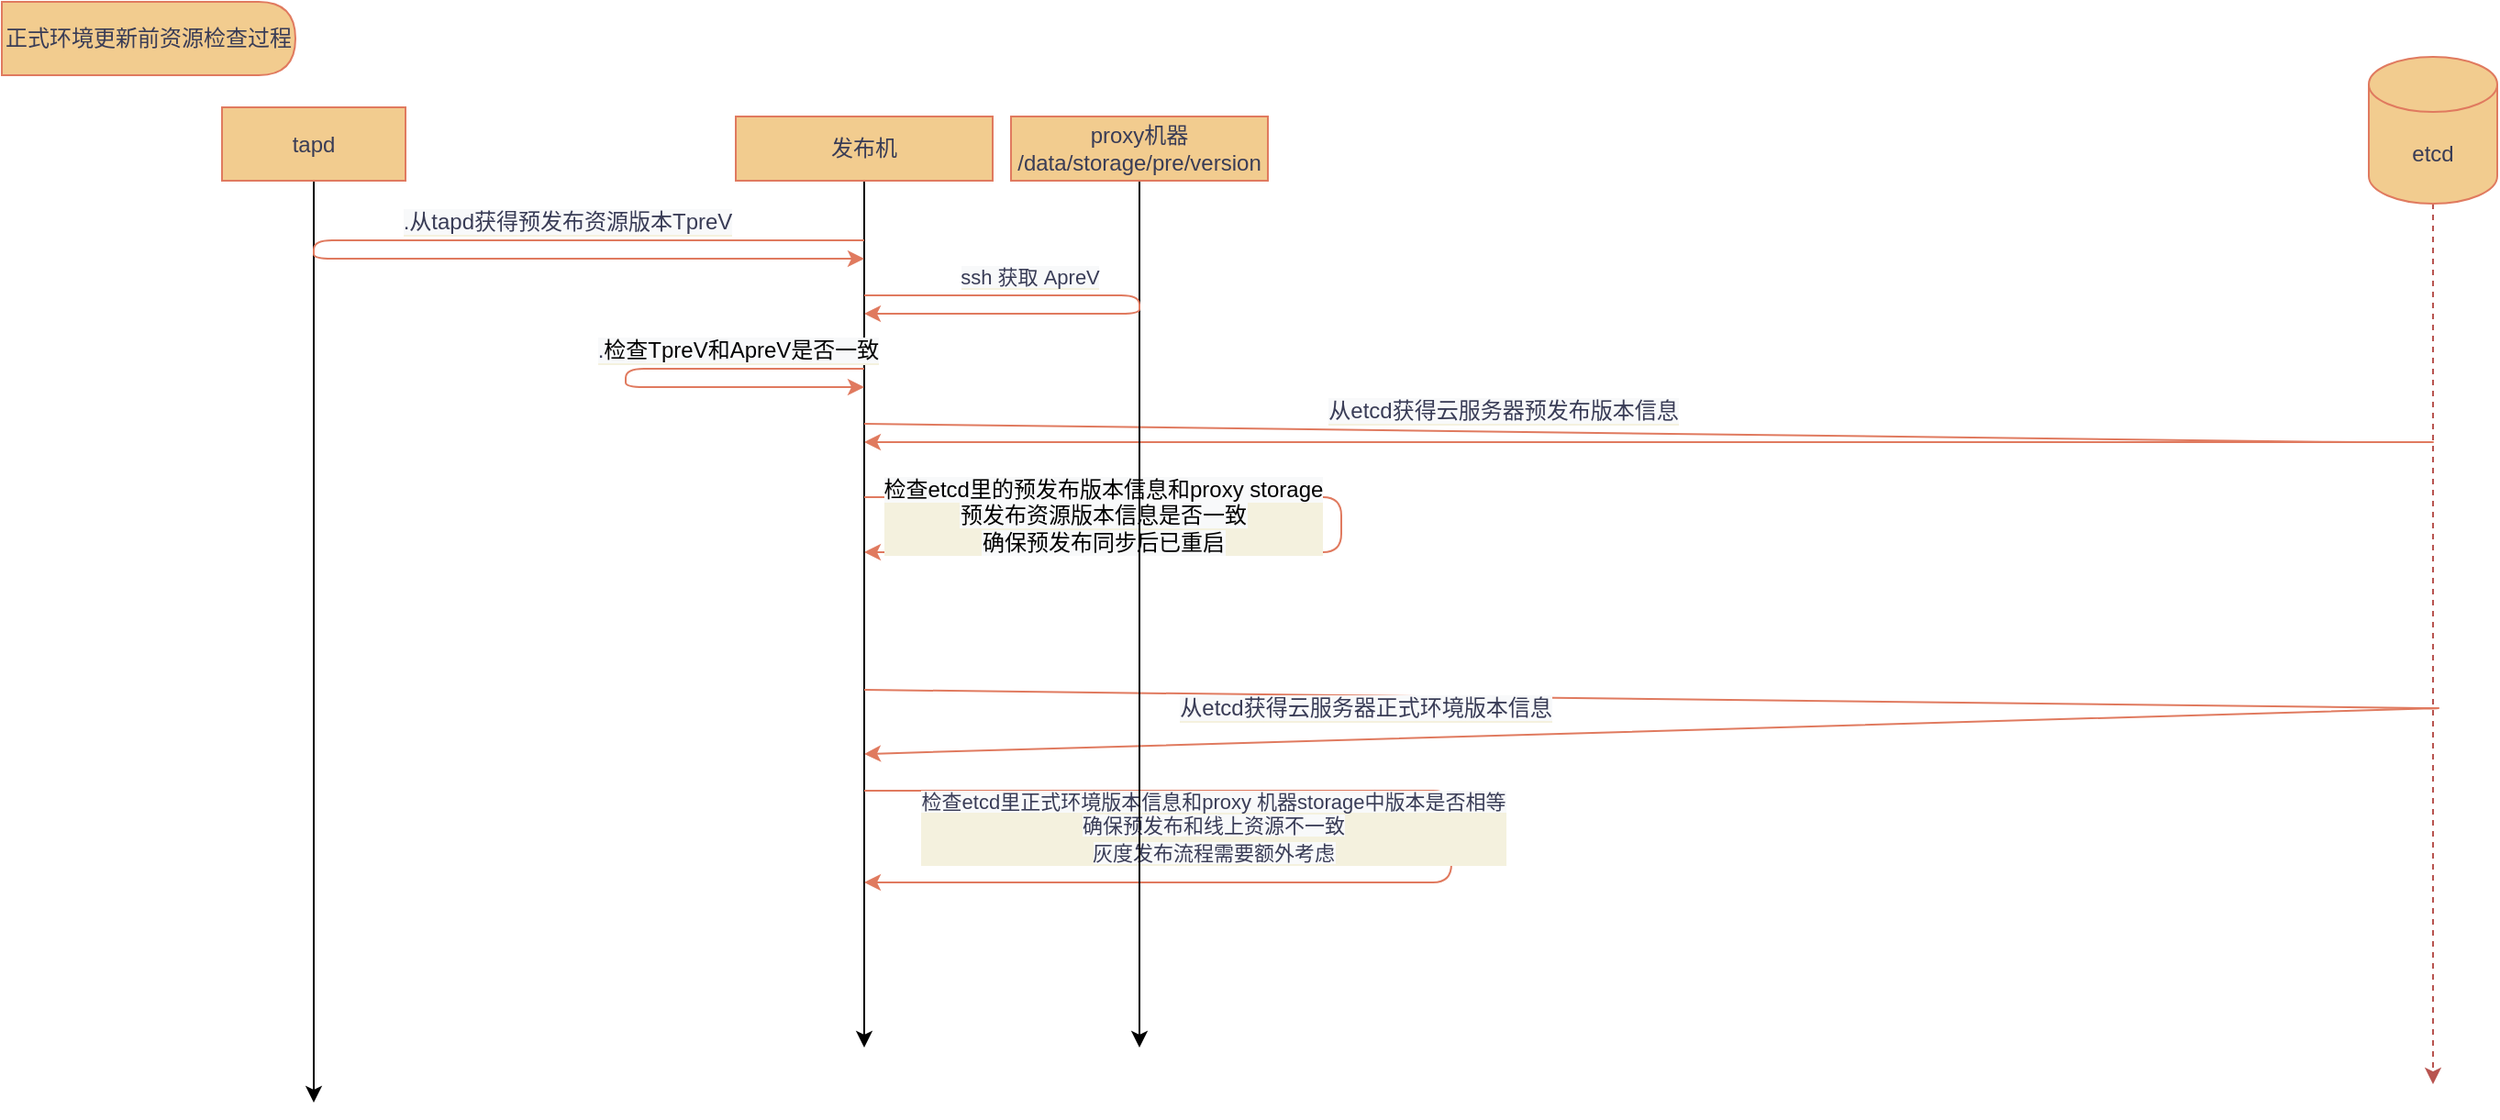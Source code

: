 <mxfile version="13.8.1" type="github">
  <diagram name="Page-1" id="13e1069c-82ec-6db2-03f1-153e76fe0fe0">
    <mxGraphModel dx="1422" dy="762" grid="1" gridSize="10" guides="1" tooltips="1" connect="1" arrows="1" fold="1" page="1" pageScale="1" pageWidth="1100" pageHeight="850" background="#ffffff" math="0" shadow="0">
      <root>
        <mxCell id="0" />
        <mxCell id="1" parent="0" />
        <mxCell id="xcOxGzWUe26joJ2caHbM-23" value="正式环境更新前资源检查过程" style="shape=delay;whiteSpace=wrap;html=1;rounded=0;sketch=0;strokeColor=#E07A5F;fillColor=#F2CC8F;fontColor=#393C56;" vertex="1" parent="1">
          <mxGeometry x="200" y="40" width="160" height="40" as="geometry" />
        </mxCell>
        <mxCell id="xcOxGzWUe26joJ2caHbM-73" style="edgeStyle=orthogonalEdgeStyle;rounded=0;orthogonalLoop=1;jettySize=auto;html=1;" edge="1" parent="1" source="xcOxGzWUe26joJ2caHbM-25">
          <mxGeometry relative="1" as="geometry">
            <mxPoint x="370" y="640" as="targetPoint" />
            <Array as="points">
              <mxPoint x="370" y="350" />
              <mxPoint x="370" y="350" />
            </Array>
          </mxGeometry>
        </mxCell>
        <mxCell id="xcOxGzWUe26joJ2caHbM-25" value="tapd" style="rounded=0;whiteSpace=wrap;html=1;sketch=0;strokeColor=#E07A5F;fillColor=#F2CC8F;fontColor=#393C56;" vertex="1" parent="1">
          <mxGeometry x="320" y="97.5" width="100" height="40" as="geometry" />
        </mxCell>
        <mxCell id="xcOxGzWUe26joJ2caHbM-72" style="edgeStyle=orthogonalEdgeStyle;rounded=0;orthogonalLoop=1;jettySize=auto;html=1;" edge="1" parent="1" source="xcOxGzWUe26joJ2caHbM-27">
          <mxGeometry relative="1" as="geometry">
            <mxPoint x="670" y="610" as="targetPoint" />
          </mxGeometry>
        </mxCell>
        <mxCell id="xcOxGzWUe26joJ2caHbM-27" value="发布机" style="rounded=0;whiteSpace=wrap;html=1;sketch=0;strokeColor=#E07A5F;fillColor=#F2CC8F;fontColor=#393C56;" vertex="1" parent="1">
          <mxGeometry x="600" y="102.5" width="140" height="35" as="geometry" />
        </mxCell>
        <mxCell id="xcOxGzWUe26joJ2caHbM-29" style="edgeStyle=orthogonalEdgeStyle;curved=0;rounded=1;sketch=0;orthogonalLoop=1;jettySize=auto;html=1;strokeColor=#E07A5F;fillColor=#F2CC8F;fontColor=#393C56;labelBackgroundColor=#F4F1DE;" edge="1" parent="1">
          <mxGeometry relative="1" as="geometry">
            <mxPoint x="670" y="310" as="sourcePoint" />
            <Array as="points">
              <mxPoint x="930" y="310" />
              <mxPoint x="930" y="340" />
            </Array>
            <mxPoint x="670" y="340" as="targetPoint" />
          </mxGeometry>
        </mxCell>
        <mxCell id="xcOxGzWUe26joJ2caHbM-30" value="&lt;span style=&quot;color: rgb(0 , 0 , 0) ; font-size: 12px ; background-color: rgb(248 , 249 , 250)&quot;&gt;检查etcd里的预发布版本信息和proxy&amp;nbsp;&lt;/span&gt;&lt;span style=&quot;color: rgb(0 , 0 , 0) ; font-size: 12px ; background-color: rgb(248 , 249 , 250)&quot;&gt;storage&lt;br&gt;预发布资源版本信息是否一致&lt;br&gt;确保预发布同步后已重启&lt;br&gt;&lt;/span&gt;" style="edgeLabel;html=1;align=center;verticalAlign=middle;resizable=0;points=[];fontColor=#393C56;labelBackgroundColor=#F4F1DE;" vertex="1" connectable="0" parent="xcOxGzWUe26joJ2caHbM-29">
          <mxGeometry x="0.143" y="-4" relative="1" as="geometry">
            <mxPoint x="-106" y="-16" as="offset" />
          </mxGeometry>
        </mxCell>
        <mxCell id="xcOxGzWUe26joJ2caHbM-31" value="" style="endArrow=classic;html=1;strokeColor=#E07A5F;fillColor=#F2CC8F;fontColor=#393C56;labelBackgroundColor=#F4F1DE;" edge="1" parent="1">
          <mxGeometry width="50" height="50" relative="1" as="geometry">
            <mxPoint x="670" y="270" as="sourcePoint" />
            <mxPoint x="670" y="280" as="targetPoint" />
            <Array as="points">
              <mxPoint x="1475" y="280" />
              <mxPoint x="1530" y="280" />
            </Array>
          </mxGeometry>
        </mxCell>
        <mxCell id="xcOxGzWUe26joJ2caHbM-32" value="&lt;span style=&quot;font-size: 12px ; background-color: rgb(248 , 249 , 250)&quot;&gt;从etcd获得云服务器预发布版本信息&lt;/span&gt;" style="edgeLabel;html=1;align=center;verticalAlign=middle;resizable=0;points=[];fontColor=#393C56;labelBackgroundColor=#F4F1DE;" vertex="1" connectable="0" parent="xcOxGzWUe26joJ2caHbM-31">
          <mxGeometry x="-0.491" y="-1" relative="1" as="geometry">
            <mxPoint x="-89.97" y="-13.63" as="offset" />
          </mxGeometry>
        </mxCell>
        <mxCell id="xcOxGzWUe26joJ2caHbM-33" style="edgeStyle=orthogonalEdgeStyle;curved=0;rounded=1;sketch=0;orthogonalLoop=1;jettySize=auto;html=1;strokeColor=#E07A5F;fillColor=#F2CC8F;fontColor=#393C56;labelBackgroundColor=#F4F1DE;" edge="1" parent="1">
          <mxGeometry relative="1" as="geometry">
            <mxPoint x="670" y="170" as="sourcePoint" />
            <Array as="points">
              <mxPoint x="370" y="170" />
              <mxPoint x="370" y="180" />
            </Array>
            <mxPoint x="670" y="180" as="targetPoint" />
          </mxGeometry>
        </mxCell>
        <mxCell id="xcOxGzWUe26joJ2caHbM-34" value="&lt;span style=&quot;font-family: &amp;#34;helvetica&amp;#34; ; font-size: 12px ; background-color: rgb(248 , 249 , 250)&quot;&gt;.从tapd获得预发布资源版本TpreV&lt;/span&gt;" style="edgeLabel;html=1;align=center;verticalAlign=middle;resizable=0;points=[];fontColor=#393C56;labelBackgroundColor=#F4F1DE;" vertex="1" connectable="0" parent="xcOxGzWUe26joJ2caHbM-33">
          <mxGeometry x="0.143" y="-4" relative="1" as="geometry">
            <mxPoint x="99" y="-24" as="offset" />
          </mxGeometry>
        </mxCell>
        <mxCell id="xcOxGzWUe26joJ2caHbM-35" value="" style="endArrow=classic;html=1;strokeColor=#E07A5F;fillColor=#F2CC8F;fontColor=#393C56;labelBackgroundColor=#F4F1DE;" edge="1" parent="1">
          <mxGeometry width="50" height="50" relative="1" as="geometry">
            <mxPoint x="670" y="415" as="sourcePoint" />
            <mxPoint x="670" y="450" as="targetPoint" />
            <Array as="points">
              <mxPoint x="1520" y="425" />
              <mxPoint x="1530" y="425" />
            </Array>
          </mxGeometry>
        </mxCell>
        <mxCell id="xcOxGzWUe26joJ2caHbM-36" value="&lt;span style=&quot;font-size: 12px ; background-color: rgb(248 , 249 , 250)&quot;&gt;从etcd获得云服务器正式环境版本信息&lt;/span&gt;" style="edgeLabel;html=1;align=center;verticalAlign=middle;resizable=0;points=[];fontColor=#393C56;labelBackgroundColor=#F4F1DE;" vertex="1" connectable="0" parent="xcOxGzWUe26joJ2caHbM-35">
          <mxGeometry x="-0.491" y="-1" relative="1" as="geometry">
            <mxPoint x="-164.93" y="3.81" as="offset" />
          </mxGeometry>
        </mxCell>
        <mxCell id="xcOxGzWUe26joJ2caHbM-37" style="edgeStyle=orthogonalEdgeStyle;curved=0;rounded=1;sketch=0;orthogonalLoop=1;jettySize=auto;html=1;strokeColor=#E07A5F;fillColor=#F2CC8F;fontColor=#393C56;labelBackgroundColor=#F4F1DE;" edge="1" parent="1">
          <mxGeometry relative="1" as="geometry">
            <mxPoint x="670" y="470" as="sourcePoint" />
            <Array as="points">
              <mxPoint x="990" y="470" />
              <mxPoint x="990" y="520" />
            </Array>
            <mxPoint x="670" y="520" as="targetPoint" />
          </mxGeometry>
        </mxCell>
        <mxCell id="xcOxGzWUe26joJ2caHbM-38" value="&lt;span style=&quot;background-color: rgb(248 , 249 , 250)&quot;&gt;检查etcd里正式环境版本信息和proxy 机器storage中版本是否相等&lt;/span&gt;&lt;br&gt;&lt;span style=&quot;background-color: rgb(248 , 249 , 250)&quot;&gt;确保预发布和线上资源不一致&lt;/span&gt;&lt;br&gt;&lt;span style=&quot;background-color: rgb(248 , 249 , 250)&quot;&gt;灰度发布流程需要额外考虑&lt;/span&gt;&lt;span style=&quot;color: rgb(0 , 0 , 0) ; font-size: 12px ; background-color: rgb(248 , 249 , 250)&quot;&gt;&lt;br&gt;&lt;/span&gt;" style="edgeLabel;html=1;align=center;verticalAlign=middle;resizable=0;points=[];fontColor=#393C56;labelBackgroundColor=#F4F1DE;" vertex="1" connectable="0" parent="xcOxGzWUe26joJ2caHbM-37">
          <mxGeometry x="0.143" y="-4" relative="1" as="geometry">
            <mxPoint x="-106" y="-26" as="offset" />
          </mxGeometry>
        </mxCell>
        <mxCell id="xcOxGzWUe26joJ2caHbM-71" style="edgeStyle=orthogonalEdgeStyle;rounded=0;orthogonalLoop=1;jettySize=auto;html=1;dashed=1;fillColor=#f8cecc;strokeColor=#b85450;" edge="1" parent="1" source="xcOxGzWUe26joJ2caHbM-40">
          <mxGeometry relative="1" as="geometry">
            <mxPoint x="1525" y="630" as="targetPoint" />
          </mxGeometry>
        </mxCell>
        <mxCell id="xcOxGzWUe26joJ2caHbM-40" value="etcd" style="shape=cylinder3;whiteSpace=wrap;html=1;boundedLbl=1;backgroundOutline=1;size=15;rounded=0;sketch=0;strokeColor=#E07A5F;fillColor=#F2CC8F;fontColor=#393C56;" vertex="1" parent="1">
          <mxGeometry x="1490" y="70" width="70" height="80" as="geometry" />
        </mxCell>
        <mxCell id="xcOxGzWUe26joJ2caHbM-44" style="edgeStyle=orthogonalEdgeStyle;rounded=0;orthogonalLoop=1;jettySize=auto;html=1;exitX=0.5;exitY=1;exitDx=0;exitDy=0;dashed=1;labelBackgroundColor=#F4F1DE;strokeColor=#E07A5F;fontColor=#393C56;" edge="1" parent="1" source="xcOxGzWUe26joJ2caHbM-25" target="xcOxGzWUe26joJ2caHbM-25">
          <mxGeometry relative="1" as="geometry" />
        </mxCell>
        <mxCell id="xcOxGzWUe26joJ2caHbM-62" style="edgeStyle=orthogonalEdgeStyle;curved=0;rounded=1;sketch=0;orthogonalLoop=1;jettySize=auto;html=1;strokeColor=#E07A5F;fillColor=#F2CC8F;fontColor=#393C56;labelBackgroundColor=#F4F1DE;" edge="1" parent="1">
          <mxGeometry relative="1" as="geometry">
            <mxPoint x="670" y="240" as="sourcePoint" />
            <Array as="points">
              <mxPoint x="540" y="240" />
              <mxPoint x="540" y="250" />
            </Array>
            <mxPoint x="670" y="250" as="targetPoint" />
          </mxGeometry>
        </mxCell>
        <mxCell id="xcOxGzWUe26joJ2caHbM-63" value="&lt;span style=&quot;font-family: &amp;#34;helvetica&amp;#34; ; font-size: 12px ; background-color: rgb(248 , 249 , 250)&quot;&gt;.&lt;/span&gt;&lt;span style=&quot;color: rgb(0 , 0 , 0) ; font-size: 12px ; background-color: rgb(248 , 249 , 250)&quot;&gt;检查TpreV和ApreV是否一致&lt;/span&gt;" style="edgeLabel;html=1;align=center;verticalAlign=middle;resizable=0;points=[];fontColor=#393C56;labelBackgroundColor=#F4F1DE;" vertex="1" connectable="0" parent="xcOxGzWUe26joJ2caHbM-62">
          <mxGeometry x="0.143" y="-4" relative="1" as="geometry">
            <mxPoint x="46" y="-24" as="offset" />
          </mxGeometry>
        </mxCell>
        <mxCell id="xcOxGzWUe26joJ2caHbM-66" style="edgeStyle=orthogonalEdgeStyle;rounded=0;orthogonalLoop=1;jettySize=auto;html=1;" edge="1" parent="1" source="xcOxGzWUe26joJ2caHbM-64">
          <mxGeometry relative="1" as="geometry">
            <mxPoint x="820" y="610" as="targetPoint" />
          </mxGeometry>
        </mxCell>
        <mxCell id="xcOxGzWUe26joJ2caHbM-64" value="&lt;span&gt;proxy机器&lt;/span&gt;&lt;br style=&quot;padding: 0px ; margin: 0px&quot;&gt;&lt;span&gt;/data/storage/pre/version&lt;/span&gt;" style="rounded=0;whiteSpace=wrap;html=1;sketch=0;strokeColor=#E07A5F;fillColor=#F2CC8F;fontColor=#393C56;" vertex="1" parent="1">
          <mxGeometry x="750" y="102.5" width="140" height="35" as="geometry" />
        </mxCell>
        <mxCell id="xcOxGzWUe26joJ2caHbM-77" style="edgeStyle=orthogonalEdgeStyle;curved=0;rounded=1;sketch=0;orthogonalLoop=1;jettySize=auto;html=1;strokeColor=#E07A5F;fillColor=#F2CC8F;fontColor=#393C56;labelBackgroundColor=#F4F1DE;" edge="1" parent="1">
          <mxGeometry relative="1" as="geometry">
            <mxPoint x="670" y="200" as="sourcePoint" />
            <Array as="points">
              <mxPoint x="820" y="200" />
              <mxPoint x="820" y="210" />
            </Array>
            <mxPoint x="670" y="210" as="targetPoint" />
          </mxGeometry>
        </mxCell>
        <mxCell id="xcOxGzWUe26joJ2caHbM-78" value="&lt;font face=&quot;helvetica&quot;&gt;&lt;span style=&quot;background-color: rgb(248 , 249 , 250)&quot;&gt;ssh 获取 ApreV&lt;/span&gt;&lt;/font&gt;" style="edgeLabel;html=1;align=center;verticalAlign=middle;resizable=0;points=[];fontColor=#393C56;labelBackgroundColor=#F4F1DE;" vertex="1" connectable="0" parent="xcOxGzWUe26joJ2caHbM-77">
          <mxGeometry x="0.143" y="-4" relative="1" as="geometry">
            <mxPoint x="-43" y="-16" as="offset" />
          </mxGeometry>
        </mxCell>
      </root>
    </mxGraphModel>
  </diagram>
</mxfile>
